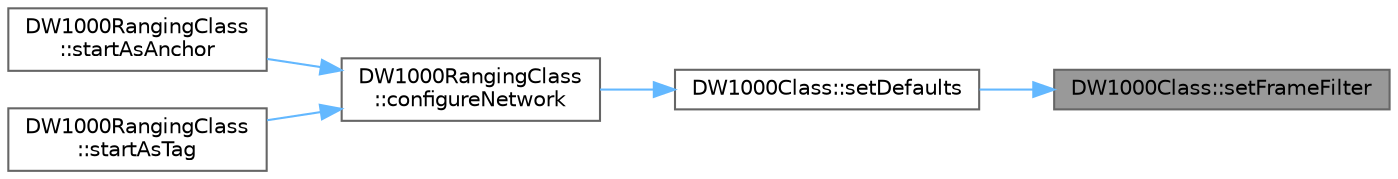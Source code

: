 digraph "DW1000Class::setFrameFilter"
{
 // LATEX_PDF_SIZE
  bgcolor="transparent";
  edge [fontname=Helvetica,fontsize=10,labelfontname=Helvetica,labelfontsize=10];
  node [fontname=Helvetica,fontsize=10,shape=box,height=0.2,width=0.4];
  rankdir="RL";
  Node1 [id="Node000001",label="DW1000Class::setFrameFilter",height=0.2,width=0.4,color="gray40", fillcolor="grey60", style="filled", fontcolor="black",tooltip=" "];
  Node1 -> Node2 [id="edge1_Node000001_Node000002",dir="back",color="steelblue1",style="solid",tooltip=" "];
  Node2 [id="Node000002",label="DW1000Class::setDefaults",height=0.2,width=0.4,color="grey40", fillcolor="white", style="filled",URL="$class_d_w1000_class.html#a07dcb51bbdd1d2628aca0aebcd4e8648",tooltip=" "];
  Node2 -> Node3 [id="edge2_Node000002_Node000003",dir="back",color="steelblue1",style="solid",tooltip=" "];
  Node3 [id="Node000003",label="DW1000RangingClass\l::configureNetwork",height=0.2,width=0.4,color="grey40", fillcolor="white", style="filled",URL="$class_d_w1000_ranging_class.html#a8d52b5dadd722c169e960a3ccb0850f2",tooltip=" "];
  Node3 -> Node4 [id="edge3_Node000003_Node000004",dir="back",color="steelblue1",style="solid",tooltip=" "];
  Node4 [id="Node000004",label="DW1000RangingClass\l::startAsAnchor",height=0.2,width=0.4,color="grey40", fillcolor="white", style="filled",URL="$class_d_w1000_ranging_class.html#afa94ffdfcd78b53e271b98eb6bad8368",tooltip=" "];
  Node3 -> Node5 [id="edge4_Node000003_Node000005",dir="back",color="steelblue1",style="solid",tooltip=" "];
  Node5 [id="Node000005",label="DW1000RangingClass\l::startAsTag",height=0.2,width=0.4,color="grey40", fillcolor="white", style="filled",URL="$class_d_w1000_ranging_class.html#a9068f9887db35c9e683329bd4bbae684",tooltip=" "];
}
